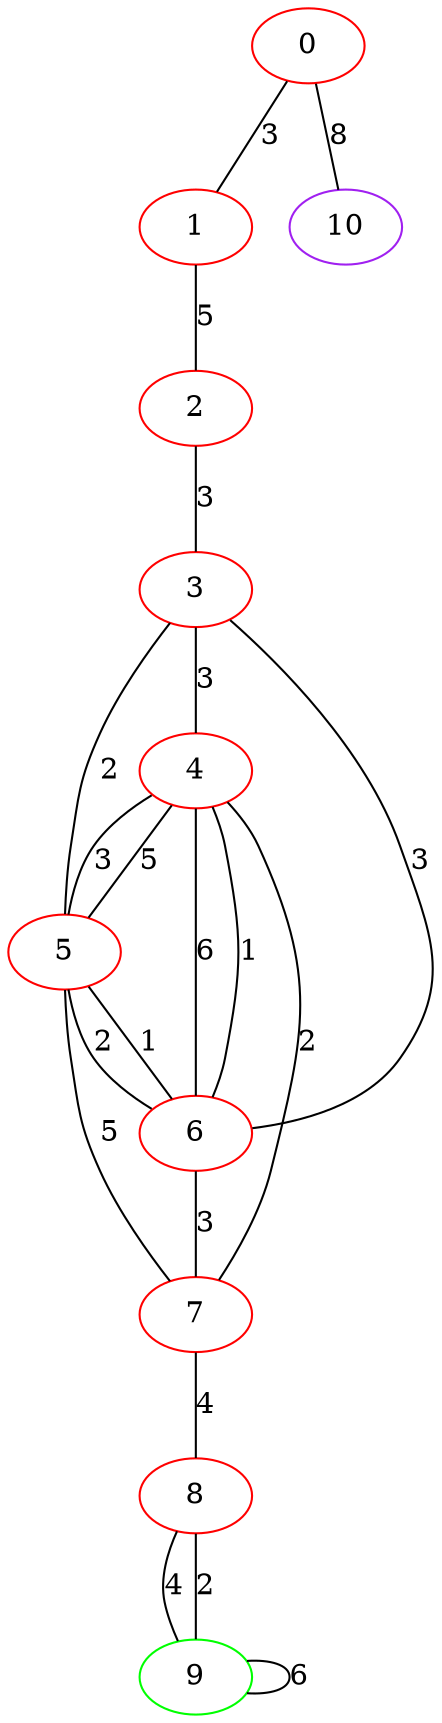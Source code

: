 graph "" {
0 [color=red, weight=1];
1 [color=red, weight=1];
2 [color=red, weight=1];
3 [color=red, weight=1];
4 [color=red, weight=1];
5 [color=red, weight=1];
6 [color=red, weight=1];
7 [color=red, weight=1];
8 [color=red, weight=1];
9 [color=green, weight=2];
10 [color=purple, weight=4];
0 -- 1  [key=0, label=3];
0 -- 10  [key=0, label=8];
1 -- 2  [key=0, label=5];
2 -- 3  [key=0, label=3];
3 -- 4  [key=0, label=3];
3 -- 5  [key=0, label=2];
3 -- 6  [key=0, label=3];
4 -- 5  [key=0, label=5];
4 -- 5  [key=1, label=3];
4 -- 6  [key=0, label=6];
4 -- 6  [key=1, label=1];
4 -- 7  [key=0, label=2];
5 -- 6  [key=0, label=1];
5 -- 6  [key=1, label=2];
5 -- 7  [key=0, label=5];
6 -- 7  [key=0, label=3];
7 -- 8  [key=0, label=4];
8 -- 9  [key=0, label=4];
8 -- 9  [key=1, label=2];
9 -- 9  [key=0, label=6];
}
